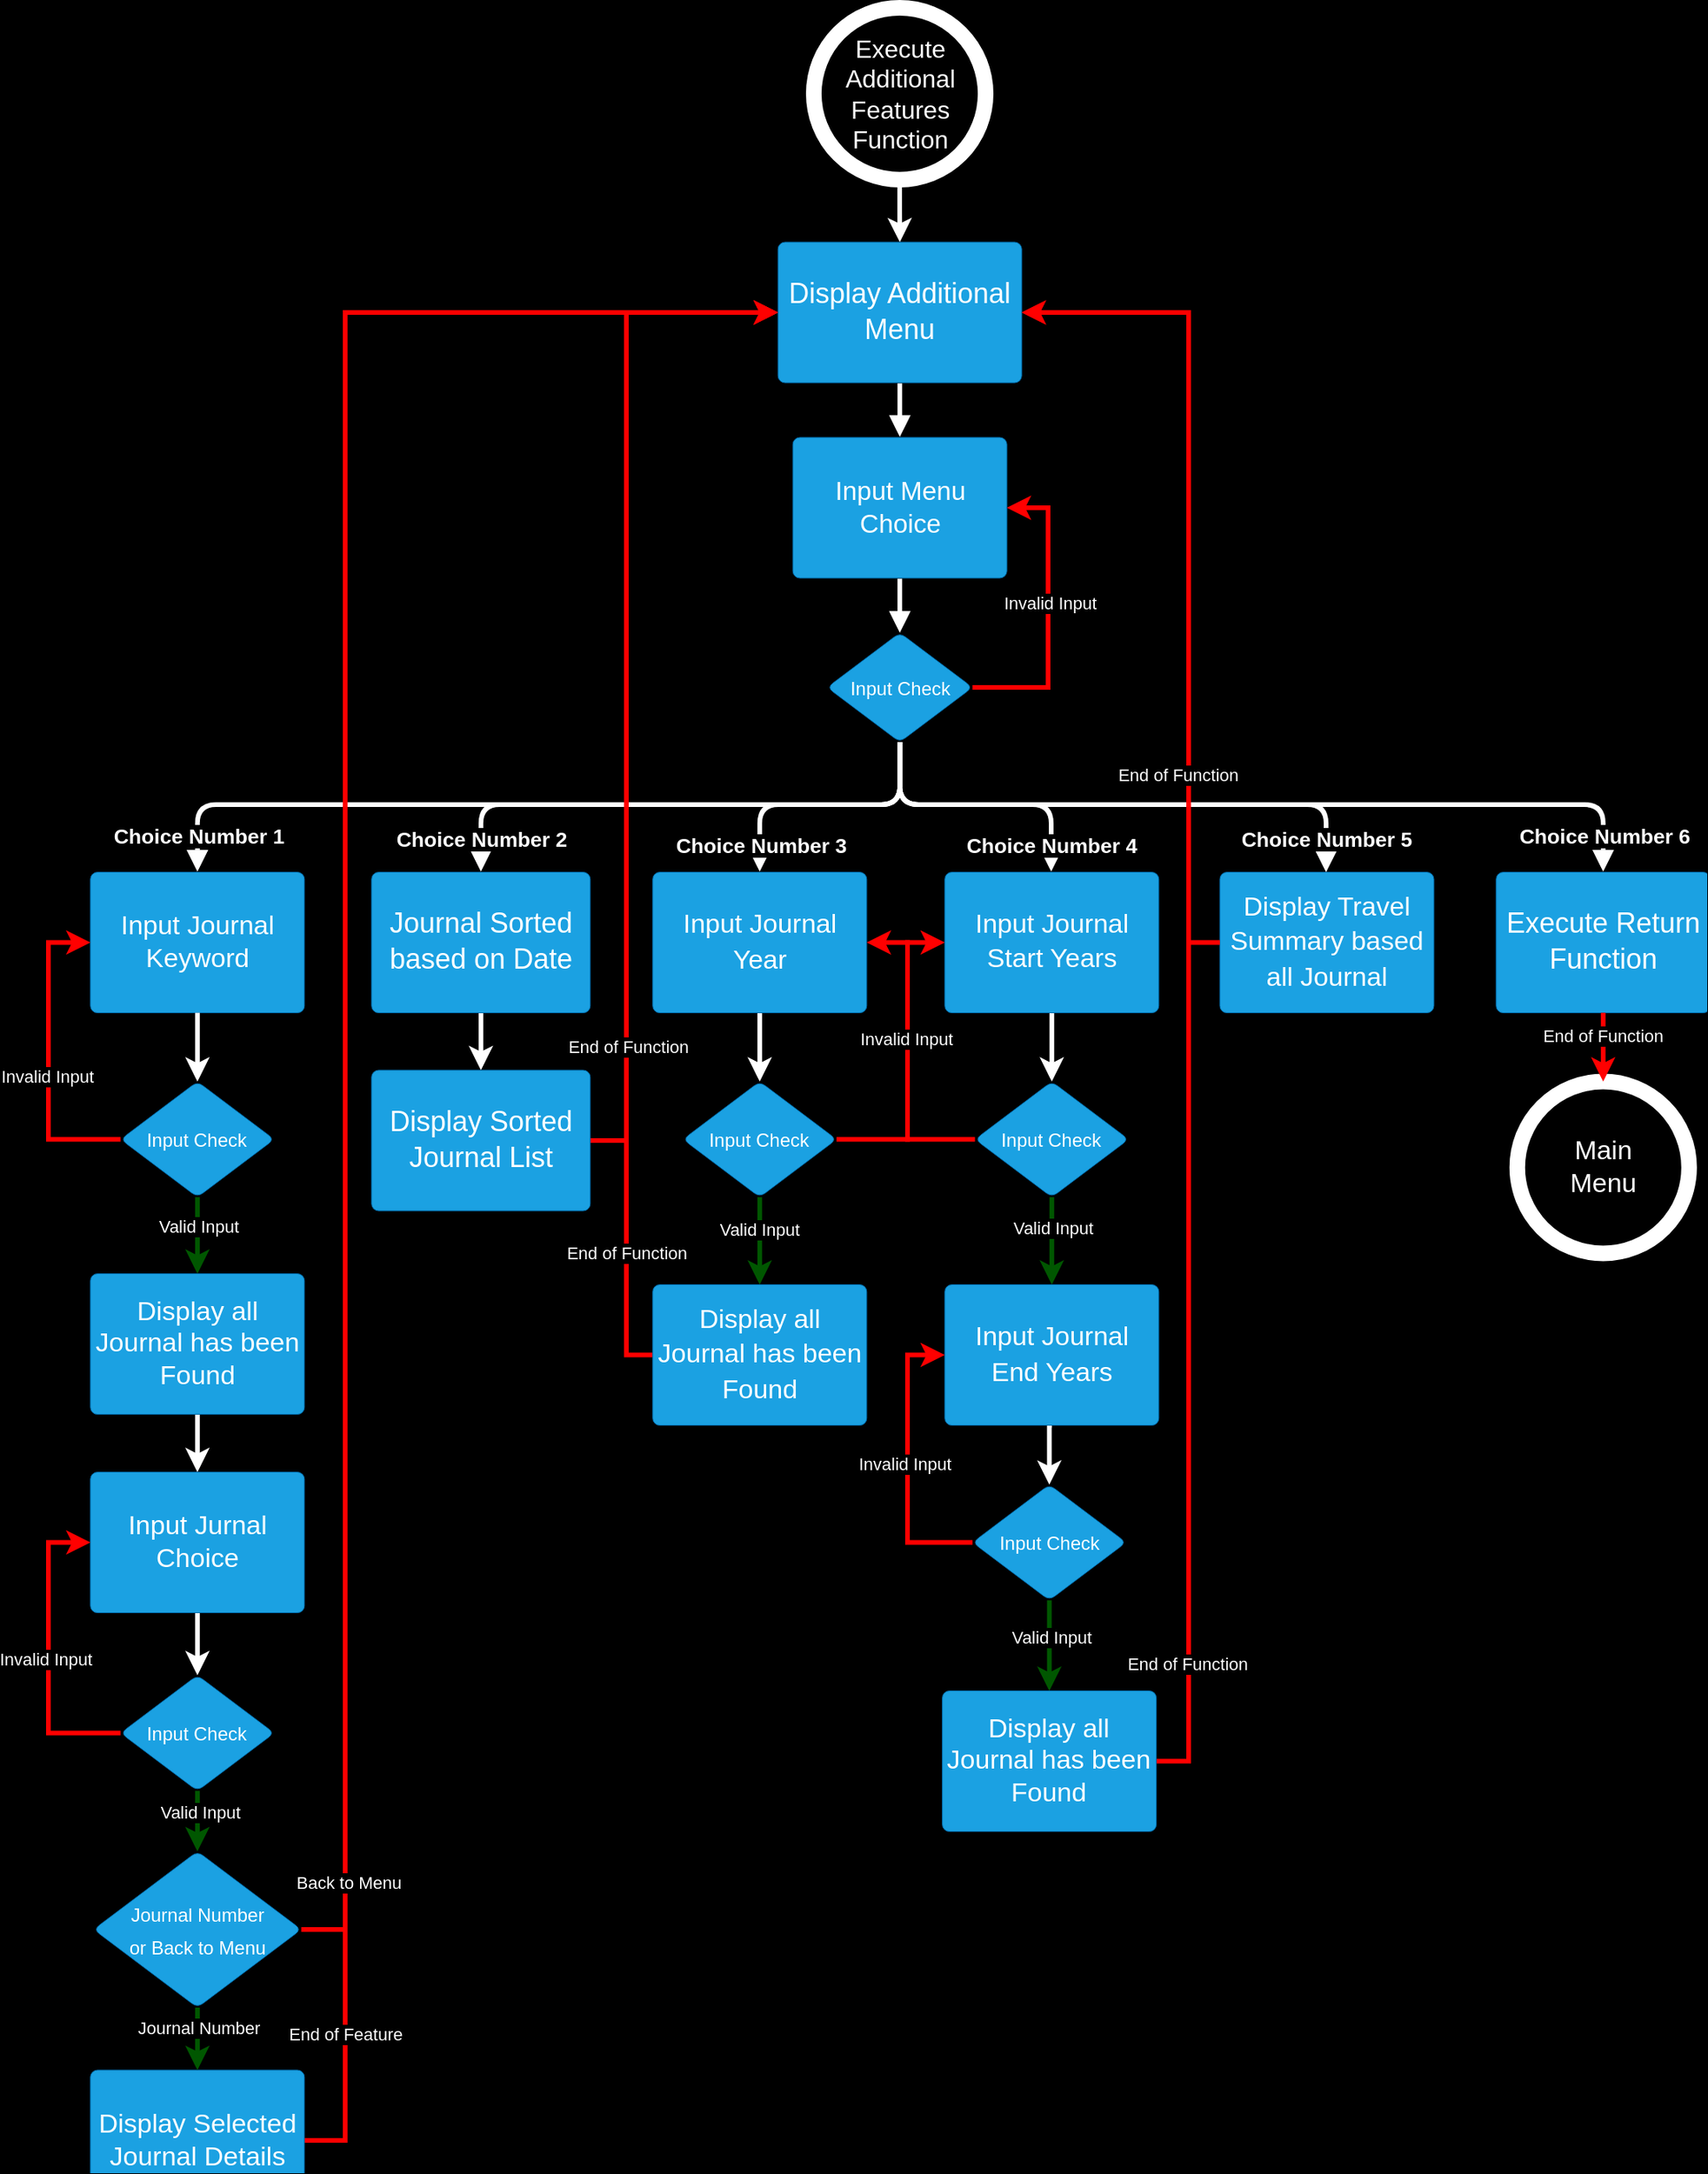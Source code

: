 <mxfile version="24.2.8" type="device">
  <diagram name="Page-1" id="HnKYiz1Jxurv2w36RStD">
    <mxGraphModel dx="1400" dy="812" grid="1" gridSize="10" guides="1" tooltips="1" connect="1" arrows="1" fold="1" page="1" pageScale="1" pageWidth="850" pageHeight="1100" background="#000000" math="0" shadow="0">
      <root>
        <mxCell id="0" />
        <mxCell id="1" parent="0" />
        <mxCell id="nSnj43Oj9yX3IjJRCKYd-23" style="edgeStyle=orthogonalEdgeStyle;rounded=0;orthogonalLoop=1;jettySize=auto;html=1;exitX=0;exitY=0.5;exitDx=0;exitDy=0;entryX=0;entryY=0.5;entryDx=0;entryDy=0;strokeColor=#FF0000;strokeWidth=3;" edge="1" parent="1" source="nSnj43Oj9yX3IjJRCKYd-17" target="H61x0Zo6AqR9K-A-DZUH-71">
          <mxGeometry relative="1" as="geometry">
            <Array as="points">
              <mxPoint x="1280" y="734" />
              <mxPoint x="1280" y="608" />
            </Array>
          </mxGeometry>
        </mxCell>
        <mxCell id="H61x0Zo6AqR9K-A-DZUH-125" style="edgeStyle=orthogonalEdgeStyle;rounded=0;orthogonalLoop=1;jettySize=auto;html=1;exitX=0;exitY=0.5;exitDx=0;exitDy=0;entryX=0;entryY=0.5;entryDx=0;entryDy=0;strokeColor=#FF0000;strokeWidth=3;" parent="1" source="H61x0Zo6AqR9K-A-DZUH-106" target="H61x0Zo6AqR9K-A-DZUH-2" edge="1">
          <mxGeometry relative="1" as="geometry">
            <Array as="points">
              <mxPoint x="1100" y="872" />
              <mxPoint x="1100" y="205" />
            </Array>
          </mxGeometry>
        </mxCell>
        <mxCell id="H61x0Zo6AqR9K-A-DZUH-126" value="&lt;span style=&quot;&quot;&gt;End of Function&lt;/span&gt;" style="edgeLabel;html=1;align=center;verticalAlign=middle;resizable=0;points=[];fontColor=#FFFFFF;labelBackgroundColor=#000000;" parent="H61x0Zo6AqR9K-A-DZUH-125" vertex="1" connectable="0">
          <mxGeometry x="-0.829" relative="1" as="geometry">
            <mxPoint y="-15" as="offset" />
          </mxGeometry>
        </mxCell>
        <mxCell id="H61x0Zo6AqR9K-A-DZUH-7" style="edgeStyle=orthogonalEdgeStyle;rounded=0;orthogonalLoop=1;jettySize=auto;html=1;exitX=0.5;exitY=1;exitDx=0;exitDy=0;exitPerimeter=0;entryX=0.5;entryY=0;entryDx=0;entryDy=0;strokeColor=#FFFFFF;strokeWidth=3;" parent="1" source="H61x0Zo6AqR9K-A-DZUH-1" target="H61x0Zo6AqR9K-A-DZUH-2" edge="1">
          <mxGeometry relative="1" as="geometry" />
        </mxCell>
        <mxCell id="H61x0Zo6AqR9K-A-DZUH-1" value="&lt;span style=&quot;color: rgb(255, 255, 255); font-size: 16px; text-wrap: wrap;&quot;&gt;Execute Additional Features Function&lt;/span&gt;" style="verticalLabelPosition=middle;verticalAlign=middle;html=1;shape=mxgraph.flowchart.on-page_reference;fillColor=#000000;strokeColor=#FFFFFF;strokeWidth=10;labelPosition=center;align=center;fontSize=16;" parent="1" vertex="1">
          <mxGeometry x="1220" y="10" width="110" height="110" as="geometry" />
        </mxCell>
        <mxCell id="H61x0Zo6AqR9K-A-DZUH-2" value="&lt;div style=&quot;display: flex; justify-content: center; text-align: center; align-items: baseline; line-height: 1.25; margin-top: -2px;&quot;&gt;&lt;font style=&quot;&quot;&gt;&lt;font style=&quot;font-size: 18px;&quot;&gt;Display Additional Menu&lt;/font&gt;&lt;/font&gt;&lt;/div&gt;" style="html=1;overflow=block;blockSpacing=1;whiteSpace=wrap;fontSize=13;spacing=3.8;strokeColor=#006EAF;rounded=1;absoluteArcSize=1;arcSize=9;fillColor=#1ba1e2;strokeWidth=NaN;lucidId=51avJGUS.d6e;fontColor=#ffffff;" parent="1" vertex="1">
          <mxGeometry x="1197.1" y="160" width="156" height="90" as="geometry" />
        </mxCell>
        <mxCell id="H61x0Zo6AqR9K-A-DZUH-3" value="" style="html=1;jettySize=18;whiteSpace=wrap;fontSize=13;strokeColor=#FFFFFF;strokeOpacity=100;strokeWidth=3;rounded=1;arcSize=24;edgeStyle=orthogonalEdgeStyle;startArrow=none;endArrow=block;endFill=1;exitX=0.5;exitY=1.004;exitPerimeter=0;entryX=0.5;entryY=-0.004;entryPerimeter=0;lucidId=M-avfqYe2V_c;fillColor=#1ba1e2;" parent="1" source="H61x0Zo6AqR9K-A-DZUH-2" target="H61x0Zo6AqR9K-A-DZUH-4" edge="1">
          <mxGeometry width="100" height="100" relative="1" as="geometry">
            <Array as="points" />
          </mxGeometry>
        </mxCell>
        <mxCell id="H61x0Zo6AqR9K-A-DZUH-4" value="Input Menu Choice" style="html=1;overflow=block;blockSpacing=1;whiteSpace=wrap;fontSize=16.7;spacing=3.8;strokeColor=#006EAF;rounded=1;absoluteArcSize=1;arcSize=9;fillColor=#1ba1e2;strokeWidth=NaN;lucidId=M-avD~cvcVE-;fontColor=#ffffff;" parent="1" vertex="1">
          <mxGeometry x="1206.6" y="285" width="137" height="90" as="geometry" />
        </mxCell>
        <mxCell id="H61x0Zo6AqR9K-A-DZUH-5" value="" style="html=1;jettySize=18;whiteSpace=wrap;fontSize=13;strokeColor=#FFFFFF;strokeOpacity=100;strokeWidth=3;rounded=1;arcSize=24;edgeStyle=orthogonalEdgeStyle;startArrow=none;endArrow=block;endFill=1;exitX=0.5;exitY=1.004;exitPerimeter=0;entryX=0.5;entryY=0;lucidId=Z_avLD7_3N8Z;fillColor=#1ba1e2;entryDx=0;entryDy=0;" parent="1" source="H61x0Zo6AqR9K-A-DZUH-4" target="H61x0Zo6AqR9K-A-DZUH-6" edge="1">
          <mxGeometry width="100" height="100" relative="1" as="geometry">
            <Array as="points" />
            <mxPoint x="1194.6" y="420.346" as="targetPoint" />
          </mxGeometry>
        </mxCell>
        <mxCell id="nSnj43Oj9yX3IjJRCKYd-26" style="edgeStyle=orthogonalEdgeStyle;rounded=0;orthogonalLoop=1;jettySize=auto;html=1;exitX=1;exitY=0.5;exitDx=0;exitDy=0;entryX=1;entryY=0.5;entryDx=0;entryDy=0;strokeColor=#FF0000;strokeWidth=3;" edge="1" parent="1" source="H61x0Zo6AqR9K-A-DZUH-6" target="H61x0Zo6AqR9K-A-DZUH-4">
          <mxGeometry relative="1" as="geometry">
            <Array as="points">
              <mxPoint x="1370" y="445" />
              <mxPoint x="1370" y="330" />
            </Array>
          </mxGeometry>
        </mxCell>
        <mxCell id="nSnj43Oj9yX3IjJRCKYd-27" value="Invalid Input" style="edgeLabel;html=1;align=center;verticalAlign=middle;resizable=0;points=[];fontColor=#FFFFFF;labelBackgroundColor=#000000;" vertex="1" connectable="0" parent="nSnj43Oj9yX3IjJRCKYd-26">
          <mxGeometry x="0.083" y="-1" relative="1" as="geometry">
            <mxPoint as="offset" />
          </mxGeometry>
        </mxCell>
        <mxCell id="H61x0Zo6AqR9K-A-DZUH-6" value="&lt;div&gt;&lt;font style=&quot;font-size: 12px;&quot;&gt;Input Check&lt;/font&gt;&lt;/div&gt;" style="html=1;overflow=block;blockSpacing=1;whiteSpace=wrap;rhombus;fontSize=16.7;fontColor=#ffffff;spacing=3.8;strokeColor=#006EAF;rounded=1;absoluteArcSize=1;arcSize=9;fillColor=#1ba1e2;strokeWidth=NaN;lucidId=x_avSaIK2IV_;" parent="1" vertex="1">
          <mxGeometry x="1228.56" y="410" width="93.07" height="70" as="geometry" />
        </mxCell>
        <mxCell id="H61x0Zo6AqR9K-A-DZUH-64" style="edgeStyle=orthogonalEdgeStyle;rounded=0;orthogonalLoop=1;jettySize=auto;html=1;exitX=0.5;exitY=1;exitDx=0;exitDy=0;entryX=0.5;entryY=0;entryDx=0;entryDy=0;strokeColor=#005700;strokeWidth=3;fillColor=#008a00;" parent="1" source="nSnj43Oj9yX3IjJRCKYd-3" target="H61x0Zo6AqR9K-A-DZUH-88" edge="1">
          <mxGeometry relative="1" as="geometry" />
        </mxCell>
        <mxCell id="nSnj43Oj9yX3IjJRCKYd-5" value="Valid Input" style="edgeLabel;html=1;align=center;verticalAlign=middle;resizable=0;points=[];fontColor=#FFFFFF;labelBackgroundColor=#000000;" vertex="1" connectable="0" parent="H61x0Zo6AqR9K-A-DZUH-64">
          <mxGeometry x="-0.411" y="-2" relative="1" as="geometry">
            <mxPoint x="2" y="4" as="offset" />
          </mxGeometry>
        </mxCell>
        <mxCell id="H61x0Zo6AqR9K-A-DZUH-65" value="Input Journal Keyword" style="html=1;overflow=block;blockSpacing=1;whiteSpace=wrap;fontSize=17;spacing=3.8;strokeColor=#006EAF;rounded=1;absoluteArcSize=1;arcSize=9;fillColor=#1ba1e2;strokeWidth=NaN;lucidId=h.avaaxgTNCP;fontColor=#ffffff;" parent="1" vertex="1">
          <mxGeometry x="756.9" y="563.27" width="137" height="90" as="geometry" />
        </mxCell>
        <mxCell id="H61x0Zo6AqR9K-A-DZUH-66" style="edgeStyle=orthogonalEdgeStyle;rounded=0;orthogonalLoop=1;jettySize=auto;html=1;exitX=0.5;exitY=1;exitDx=0;exitDy=0;entryX=0.5;entryY=0;entryDx=0;entryDy=0;strokeColor=#FFFFFF;strokeWidth=3;" parent="1" source="H61x0Zo6AqR9K-A-DZUH-67" target="H61x0Zo6AqR9K-A-DZUH-102" edge="1">
          <mxGeometry relative="1" as="geometry">
            <mxPoint x="1006.9" y="697.27" as="targetPoint" />
          </mxGeometry>
        </mxCell>
        <mxCell id="H61x0Zo6AqR9K-A-DZUH-67" value="&lt;div style=&quot;display: flex; justify-content: center; text-align: center; align-items: baseline; line-height: 1.25; margin-top: -2px;&quot;&gt;&lt;font style=&quot;&quot;&gt;&lt;span style=&quot;font-size: 18px;&quot;&gt;Journal Sorted based on Date&lt;/span&gt;&lt;br&gt;&lt;/font&gt;&lt;/div&gt;" style="html=1;overflow=block;blockSpacing=1;whiteSpace=wrap;fontSize=13;spacing=3.8;strokeColor=#006EAF;rounded=1;absoluteArcSize=1;arcSize=9;fillColor=#1ba1e2;strokeWidth=NaN;lucidId=h.avo_qA4~c-;fontColor=#ffffff;" parent="1" vertex="1">
          <mxGeometry x="936.9" y="563.27" width="140" height="90" as="geometry" />
        </mxCell>
        <mxCell id="H61x0Zo6AqR9K-A-DZUH-68" style="edgeStyle=orthogonalEdgeStyle;rounded=0;orthogonalLoop=1;jettySize=auto;html=1;exitX=0.5;exitY=1;exitDx=0;exitDy=0;entryX=0.5;entryY=0;entryDx=0;entryDy=0;strokeColor=#FFFFFF;strokeWidth=3;" parent="1" source="H61x0Zo6AqR9K-A-DZUH-69" target="nSnj43Oj9yX3IjJRCKYd-13" edge="1">
          <mxGeometry relative="1" as="geometry">
            <mxPoint x="1185.4" y="697.27" as="targetPoint" />
          </mxGeometry>
        </mxCell>
        <mxCell id="H61x0Zo6AqR9K-A-DZUH-69" value="&lt;div style=&quot;display: flex; justify-content: center; text-align: center; align-items: baseline; line-height: 1.25; margin-top: -2px;&quot;&gt;&lt;font style=&quot;font-size: 18px;&quot;&gt;&lt;span style=&quot;font-size: 17px;&quot;&gt;Input Journal Year&lt;/span&gt;&lt;br&gt;&lt;/font&gt;&lt;/div&gt;" style="html=1;overflow=block;blockSpacing=1;whiteSpace=wrap;fontSize=13;spacing=3.8;strokeColor=#006EAF;rounded=1;absoluteArcSize=1;arcSize=9;fillColor=#1ba1e2;strokeWidth=NaN;lucidId=h.avfyT31Oo9;fontColor=#ffffff;" parent="1" vertex="1">
          <mxGeometry x="1116.9" y="563.27" width="137" height="90" as="geometry" />
        </mxCell>
        <mxCell id="H61x0Zo6AqR9K-A-DZUH-70" style="edgeStyle=orthogonalEdgeStyle;rounded=0;orthogonalLoop=1;jettySize=auto;html=1;exitX=0.5;exitY=1;exitDx=0;exitDy=0;entryX=0.5;entryY=0;entryDx=0;entryDy=0;strokeColor=#FFFFFF;strokeWidth=3;" parent="1" source="H61x0Zo6AqR9K-A-DZUH-71" target="nSnj43Oj9yX3IjJRCKYd-17" edge="1">
          <mxGeometry relative="1" as="geometry">
            <mxPoint x="1365.4" y="697.27" as="targetPoint" />
          </mxGeometry>
        </mxCell>
        <mxCell id="H61x0Zo6AqR9K-A-DZUH-71" value="&lt;div style=&quot;display: flex; justify-content: center; text-align: center; align-items: baseline; font-size: 0; line-height: 1.25;margin-top: -2px;&quot;&gt;&lt;span&gt;&lt;span style=&quot;font-size: 17px;&quot;&gt;Input Journal Start Years&lt;/span&gt;&lt;br&gt;&lt;/span&gt;&lt;/div&gt;" style="html=1;overflow=block;blockSpacing=1;whiteSpace=wrap;fontSize=13;spacing=3.8;strokeColor=#006EAF;rounded=1;absoluteArcSize=1;arcSize=9;fillColor=#1ba1e2;strokeWidth=NaN;lucidId=h.avTpXANDxv;fontColor=#ffffff;" parent="1" vertex="1">
          <mxGeometry x="1303.9" y="563.27" width="137" height="90" as="geometry" />
        </mxCell>
        <mxCell id="H61x0Zo6AqR9K-A-DZUH-73" value="&lt;div style=&quot;display: flex; justify-content: center; text-align: center; align-items: baseline; line-height: 1.25; margin-top: -2px;&quot;&gt;&lt;font style=&quot;font-size: 18px;&quot;&gt;&lt;span style=&quot;font-size: 17px;&quot;&gt;Display Travel Summary based all Journal&lt;/span&gt;&lt;br&gt;&lt;/font&gt;&lt;/div&gt;" style="html=1;overflow=block;blockSpacing=1;whiteSpace=wrap;fontSize=13;spacing=3.8;strokeColor=#006EAF;rounded=1;absoluteArcSize=1;arcSize=9;fillColor=#1ba1e2;strokeWidth=NaN;lucidId=h.avwNckP6yK;fontColor=#ffffff;" parent="1" vertex="1">
          <mxGeometry x="1480.0" y="563.27" width="137" height="90" as="geometry" />
        </mxCell>
        <mxCell id="H61x0Zo6AqR9K-A-DZUH-74" value="" style="html=1;jettySize=18;whiteSpace=wrap;fontSize=13.3;fontColor=#333333;fontStyle=1;align=center;strokeColor=#FFFFFF;strokeOpacity=100;strokeWidth=3;rounded=1;arcSize=24;edgeStyle=orthogonalEdgeStyle;startArrow=none;endArrow=block;endFill=1;exitX=0.5;exitY=1;entryX=0.5;entryY=-0.004;entryPerimeter=0;lucidId=p.avOH.mr3om;fillColor=#1ba1e2;exitDx=0;exitDy=0;" parent="1" source="H61x0Zo6AqR9K-A-DZUH-6" target="H61x0Zo6AqR9K-A-DZUH-65" edge="1">
          <mxGeometry width="100" height="100" relative="1" as="geometry">
            <Array as="points">
              <mxPoint x="1275" y="520" />
              <mxPoint x="825" y="520" />
            </Array>
            <mxPoint x="1275.9" y="390" as="sourcePoint" />
          </mxGeometry>
        </mxCell>
        <mxCell id="H61x0Zo6AqR9K-A-DZUH-75" value="Choice Number 1" style="text;html=1;resizable=0;labelBackgroundColor=#000000;align=center;verticalAlign=middle;fontStyle=1;fontColor=#FFFFFF;fontSize=13.3;" parent="H61x0Zo6AqR9K-A-DZUH-74" vertex="1">
          <mxGeometry x="0.929" relative="1" as="geometry">
            <mxPoint y="-4" as="offset" />
          </mxGeometry>
        </mxCell>
        <mxCell id="H61x0Zo6AqR9K-A-DZUH-76" value="" style="html=1;jettySize=18;whiteSpace=wrap;fontSize=13.3;fontColor=#333333;fontStyle=1;align=center;strokeColor=#FFFFFF;strokeOpacity=100;strokeWidth=3;rounded=1;arcSize=24;edgeStyle=orthogonalEdgeStyle;startArrow=none;endArrow=block;endFill=1;exitX=0.5;exitY=1;entryX=0.5;entryY=-0.004;entryPerimeter=0;lucidId=t.av9rZI38El;fillColor=#1ba1e2;exitDx=0;exitDy=0;" parent="1" source="H61x0Zo6AqR9K-A-DZUH-6" target="H61x0Zo6AqR9K-A-DZUH-67" edge="1">
          <mxGeometry width="100" height="100" relative="1" as="geometry">
            <Array as="points">
              <mxPoint x="1275" y="520" />
              <mxPoint x="1007" y="520" />
            </Array>
            <mxPoint x="1275.9" y="390" as="sourcePoint" />
          </mxGeometry>
        </mxCell>
        <mxCell id="H61x0Zo6AqR9K-A-DZUH-77" value="Choice Number 2" style="text;html=1;resizable=0;labelBackgroundColor=#000000;align=center;verticalAlign=middle;fontStyle=1;fontColor=#FFFFFF;fontSize=13.3;" parent="H61x0Zo6AqR9K-A-DZUH-76" vertex="1">
          <mxGeometry x="0.895" relative="1" as="geometry">
            <mxPoint y="-3" as="offset" />
          </mxGeometry>
        </mxCell>
        <mxCell id="H61x0Zo6AqR9K-A-DZUH-78" value="" style="html=1;jettySize=18;whiteSpace=wrap;fontSize=13.3;fontColor=#333333;fontStyle=1;align=center;strokeColor=#FFFFFF;strokeOpacity=100;strokeWidth=3;rounded=1;arcSize=24;edgeStyle=orthogonalEdgeStyle;startArrow=none;endArrow=block;endFill=1;exitX=0.5;exitY=1;entryX=0.5;entryY=-0.004;entryPerimeter=0;lucidId=w.avEhGNFrqr;fillColor=#1ba1e2;exitDx=0;exitDy=0;" parent="1" source="H61x0Zo6AqR9K-A-DZUH-6" target="H61x0Zo6AqR9K-A-DZUH-69" edge="1">
          <mxGeometry width="100" height="100" relative="1" as="geometry">
            <Array as="points">
              <mxPoint x="1275" y="520" />
              <mxPoint x="1185" y="520" />
            </Array>
            <mxPoint x="1275.9" y="390" as="sourcePoint" />
          </mxGeometry>
        </mxCell>
        <mxCell id="H61x0Zo6AqR9K-A-DZUH-79" value="Choice Number 3" style="text;html=1;resizable=0;labelBackgroundColor=#000000;align=center;verticalAlign=middle;fontStyle=1;fontColor=#FFFFFF;fontSize=13.3;" parent="H61x0Zo6AqR9K-A-DZUH-78" vertex="1">
          <mxGeometry x="0.801" relative="1" as="geometry">
            <mxPoint as="offset" />
          </mxGeometry>
        </mxCell>
        <mxCell id="H61x0Zo6AqR9K-A-DZUH-80" value="" style="html=1;jettySize=18;whiteSpace=wrap;fontSize=13.3;fontColor=#333333;fontStyle=1;align=center;strokeColor=#FFFFFF;strokeOpacity=100;strokeWidth=3;rounded=1;arcSize=24;edgeStyle=orthogonalEdgeStyle;startArrow=none;endArrow=block;endFill=1;entryX=0.5;entryY=-0.004;entryPerimeter=0;lucidId=A.avHlsL_KSj;fillColor=#1ba1e2;exitX=0.5;exitY=1;exitDx=0;exitDy=0;" parent="1" source="H61x0Zo6AqR9K-A-DZUH-6" target="H61x0Zo6AqR9K-A-DZUH-71" edge="1">
          <mxGeometry width="100" height="100" relative="1" as="geometry">
            <Array as="points">
              <mxPoint x="1275" y="520" />
              <mxPoint x="1372" y="520" />
              <mxPoint x="1372" y="563" />
            </Array>
            <mxPoint x="1410" y="560" as="sourcePoint" />
          </mxGeometry>
        </mxCell>
        <mxCell id="H61x0Zo6AqR9K-A-DZUH-81" value="Choice Number 4" style="text;html=1;resizable=0;labelBackgroundColor=#000000;align=center;verticalAlign=middle;fontStyle=1;fontColor=#FFFFFF;fontSize=13.3;" parent="H61x0Zo6AqR9K-A-DZUH-80" vertex="1">
          <mxGeometry x="0.801" relative="1" as="geometry">
            <mxPoint as="offset" />
          </mxGeometry>
        </mxCell>
        <mxCell id="H61x0Zo6AqR9K-A-DZUH-82" value="" style="html=1;jettySize=18;whiteSpace=wrap;fontSize=13.3;fontColor=#333333;fontStyle=1;align=center;strokeColor=#FFFFFF;strokeOpacity=100;strokeWidth=3;rounded=1;arcSize=24;edgeStyle=orthogonalEdgeStyle;startArrow=none;endArrow=block;endFill=1;lucidId=D.avOJ-rT-f-;fillColor=#1ba1e2;exitX=0.5;exitY=1;exitDx=0;exitDy=0;entryX=0.5;entryY=0;entryDx=0;entryDy=0;" parent="1" source="H61x0Zo6AqR9K-A-DZUH-6" target="H61x0Zo6AqR9K-A-DZUH-73" edge="1">
          <mxGeometry width="100" height="100" relative="1" as="geometry">
            <Array as="points">
              <mxPoint x="1275" y="520" />
              <mxPoint x="1548" y="520" />
              <mxPoint x="1548" y="563" />
            </Array>
            <mxPoint x="1400" y="560" as="sourcePoint" />
            <mxPoint x="1560" y="510" as="targetPoint" />
          </mxGeometry>
        </mxCell>
        <mxCell id="H61x0Zo6AqR9K-A-DZUH-83" value="Choice Number 5" style="text;html=1;resizable=0;labelBackgroundColor=#000000;align=center;verticalAlign=middle;fontStyle=1;fontColor=#FFFFFF;fontSize=13.3;" parent="H61x0Zo6AqR9K-A-DZUH-82" vertex="1">
          <mxGeometry x="0.895" relative="1" as="geometry">
            <mxPoint y="-3" as="offset" />
          </mxGeometry>
        </mxCell>
        <mxCell id="H61x0Zo6AqR9K-A-DZUH-84" value="&lt;div style=&quot;display: flex; justify-content: center; text-align: center; align-items: baseline; line-height: 1.25; margin-top: -2px;&quot;&gt;&lt;font style=&quot;font-size: 18px;&quot;&gt;Execute Return Function&lt;/font&gt;&lt;/div&gt;" style="html=1;overflow=block;blockSpacing=1;whiteSpace=wrap;fontSize=13;spacing=3.8;strokeColor=#006EAF;rounded=1;absoluteArcSize=1;arcSize=9;fillColor=#1ba1e2;strokeWidth=NaN;lucidId=gbbvlOsscx92;fontColor=#ffffff;" parent="1" vertex="1">
          <mxGeometry x="1656.9" y="563.27" width="137" height="90" as="geometry" />
        </mxCell>
        <mxCell id="H61x0Zo6AqR9K-A-DZUH-85" value="" style="html=1;jettySize=18;whiteSpace=wrap;fontSize=13.3;fontColor=#333333;fontStyle=1;align=center;strokeColor=#FFFFFF;strokeOpacity=100;strokeWidth=3;rounded=1;arcSize=24;edgeStyle=orthogonalEdgeStyle;startArrow=none;endArrow=block;endFill=1;entryX=0.5;entryY=-0.004;entryPerimeter=0;lucidId=rbbvAix_iRR3;fillColor=#1ba1e2;exitX=0.5;exitY=1;exitDx=0;exitDy=0;" parent="1" source="H61x0Zo6AqR9K-A-DZUH-6" target="H61x0Zo6AqR9K-A-DZUH-84" edge="1">
          <mxGeometry width="100" height="100" relative="1" as="geometry">
            <Array as="points">
              <mxPoint x="1275" y="520" />
              <mxPoint x="1725" y="520" />
            </Array>
            <mxPoint x="1380" y="560" as="sourcePoint" />
          </mxGeometry>
        </mxCell>
        <mxCell id="H61x0Zo6AqR9K-A-DZUH-86" value="Choice Number 6" style="text;html=1;resizable=0;labelBackgroundColor=#000000;align=center;verticalAlign=middle;fontStyle=1;fontColor=#FFFFFF;fontSize=13.3;" parent="H61x0Zo6AqR9K-A-DZUH-85" vertex="1">
          <mxGeometry x="0.929" relative="1" as="geometry">
            <mxPoint y="-4" as="offset" />
          </mxGeometry>
        </mxCell>
        <mxCell id="H61x0Zo6AqR9K-A-DZUH-87" style="edgeStyle=orthogonalEdgeStyle;rounded=0;orthogonalLoop=1;jettySize=auto;html=1;exitX=0.5;exitY=1;exitDx=0;exitDy=0;entryX=0.5;entryY=0;entryDx=0;entryDy=0;strokeColor=#FFFFFF;strokeWidth=3;" parent="1" source="H61x0Zo6AqR9K-A-DZUH-88" target="H61x0Zo6AqR9K-A-DZUH-90" edge="1">
          <mxGeometry relative="1" as="geometry" />
        </mxCell>
        <mxCell id="H61x0Zo6AqR9K-A-DZUH-88" value="Display all Journal has been Found" style="html=1;overflow=block;blockSpacing=1;whiteSpace=wrap;fontSize=17;spacing=3.8;strokeColor=#006EAF;rounded=1;absoluteArcSize=1;arcSize=9;fillColor=#1ba1e2;strokeWidth=NaN;lucidId=h.avaaxgTNCP;fontColor=#ffffff;" parent="1" vertex="1">
          <mxGeometry x="756.9" y="820.27" width="137" height="90" as="geometry" />
        </mxCell>
        <mxCell id="H61x0Zo6AqR9K-A-DZUH-89" style="edgeStyle=orthogonalEdgeStyle;rounded=0;orthogonalLoop=1;jettySize=auto;html=1;exitX=0.5;exitY=1;exitDx=0;exitDy=0;entryX=0.5;entryY=0;entryDx=0;entryDy=0;strokeColor=#FFFFFF;strokeWidth=3;" parent="1" source="H61x0Zo6AqR9K-A-DZUH-90" target="nSnj43Oj9yX3IjJRCKYd-1" edge="1">
          <mxGeometry relative="1" as="geometry">
            <mxPoint x="825.4" y="1097.27" as="targetPoint" />
          </mxGeometry>
        </mxCell>
        <mxCell id="H61x0Zo6AqR9K-A-DZUH-90" value="Input Jurnal Choice" style="html=1;overflow=block;blockSpacing=1;whiteSpace=wrap;fontSize=17;spacing=3.8;strokeColor=#006EAF;rounded=1;absoluteArcSize=1;arcSize=9;fillColor=#1ba1e2;strokeWidth=NaN;lucidId=h.avaaxgTNCP;fontColor=#ffffff;" parent="1" vertex="1">
          <mxGeometry x="756.9" y="947.27" width="137" height="90" as="geometry" />
        </mxCell>
        <mxCell id="H61x0Zo6AqR9K-A-DZUH-91" style="edgeStyle=orthogonalEdgeStyle;rounded=0;orthogonalLoop=1;jettySize=auto;html=1;exitX=0.5;exitY=1;exitDx=0;exitDy=0;entryX=0.5;entryY=0;entryDx=0;entryDy=0;strokeColor=#005700;strokeWidth=3;fillColor=#008a00;" parent="1" source="nSnj43Oj9yX3IjJRCKYd-1" target="nSnj43Oj9yX3IjJRCKYd-10" edge="1">
          <mxGeometry relative="1" as="geometry">
            <mxPoint x="825.4" y="1187.27" as="sourcePoint" />
            <mxPoint x="825.4" y="1247.27" as="targetPoint" />
          </mxGeometry>
        </mxCell>
        <mxCell id="nSnj43Oj9yX3IjJRCKYd-2" value="Valid Input" style="edgeLabel;html=1;align=center;verticalAlign=middle;resizable=0;points=[];fontColor=#FFFFFF;labelBackgroundColor=#000000;" vertex="1" connectable="0" parent="H61x0Zo6AqR9K-A-DZUH-91">
          <mxGeometry x="-0.292" y="1" relative="1" as="geometry">
            <mxPoint as="offset" />
          </mxGeometry>
        </mxCell>
        <mxCell id="H61x0Zo6AqR9K-A-DZUH-121" style="edgeStyle=orthogonalEdgeStyle;rounded=0;orthogonalLoop=1;jettySize=auto;html=1;exitX=1;exitY=0.5;exitDx=0;exitDy=0;entryX=0;entryY=0.5;entryDx=0;entryDy=0;strokeColor=#FF0000;strokeWidth=3;" parent="1" source="H61x0Zo6AqR9K-A-DZUH-94" target="H61x0Zo6AqR9K-A-DZUH-2" edge="1">
          <mxGeometry relative="1" as="geometry">
            <Array as="points">
              <mxPoint x="920" y="1375" />
              <mxPoint x="920" y="205" />
            </Array>
          </mxGeometry>
        </mxCell>
        <mxCell id="H61x0Zo6AqR9K-A-DZUH-122" value="&lt;div style=&quot;color: rgb(255, 255, 255);&quot;&gt;End of Feature&lt;/div&gt;" style="edgeLabel;html=1;align=center;verticalAlign=middle;resizable=0;points=[];labelBackgroundColor=#000000;" parent="H61x0Zo6AqR9K-A-DZUH-121" vertex="1" connectable="0">
          <mxGeometry x="-0.928" y="-1" relative="1" as="geometry">
            <mxPoint x="-1" y="-41" as="offset" />
          </mxGeometry>
        </mxCell>
        <mxCell id="H61x0Zo6AqR9K-A-DZUH-94" value="Display Selected Journal Details" style="html=1;overflow=block;blockSpacing=1;whiteSpace=wrap;fontSize=17;spacing=3.8;strokeColor=#006EAF;rounded=1;absoluteArcSize=1;arcSize=9;fillColor=#1ba1e2;strokeWidth=NaN;lucidId=h.avaaxgTNCP;fontColor=#ffffff;" parent="1" vertex="1">
          <mxGeometry x="756.9" y="1330" width="137" height="90" as="geometry" />
        </mxCell>
        <mxCell id="H61x0Zo6AqR9K-A-DZUH-95" style="edgeStyle=orthogonalEdgeStyle;rounded=0;orthogonalLoop=1;jettySize=auto;html=1;exitX=0.5;exitY=1;exitDx=0;exitDy=0;entryX=0.5;entryY=0;entryDx=0;entryDy=0;fillColor=#008a00;strokeColor=#005700;strokeWidth=3;" parent="1" source="nSnj43Oj9yX3IjJRCKYd-10" target="H61x0Zo6AqR9K-A-DZUH-94" edge="1">
          <mxGeometry relative="1" as="geometry">
            <mxPoint x="825.4" y="1369.27" as="sourcePoint" />
          </mxGeometry>
        </mxCell>
        <mxCell id="H61x0Zo6AqR9K-A-DZUH-96" value="&lt;font style=&quot;&quot;&gt;Journal Number&lt;/font&gt;" style="edgeLabel;html=1;align=center;verticalAlign=middle;resizable=0;points=[];fontColor=#FFFFFF;labelBackgroundColor=#000000;" parent="H61x0Zo6AqR9K-A-DZUH-95" vertex="1" connectable="0">
          <mxGeometry x="-0.172" y="-3" relative="1" as="geometry">
            <mxPoint x="3" y="-4" as="offset" />
          </mxGeometry>
        </mxCell>
        <mxCell id="H61x0Zo6AqR9K-A-DZUH-123" style="edgeStyle=orthogonalEdgeStyle;rounded=0;orthogonalLoop=1;jettySize=auto;html=1;exitX=1;exitY=0.5;exitDx=0;exitDy=0;entryX=0;entryY=0.5;entryDx=0;entryDy=0;strokeColor=#FF0000;strokeWidth=3;" parent="1" source="H61x0Zo6AqR9K-A-DZUH-102" target="H61x0Zo6AqR9K-A-DZUH-2" edge="1">
          <mxGeometry relative="1" as="geometry">
            <Array as="points">
              <mxPoint x="1100" y="735" />
              <mxPoint x="1100" y="205" />
            </Array>
          </mxGeometry>
        </mxCell>
        <mxCell id="H61x0Zo6AqR9K-A-DZUH-124" value="&lt;span style=&quot;&quot;&gt;End of Function&lt;/span&gt;" style="edgeLabel;html=1;align=center;verticalAlign=middle;resizable=0;points=[];fontColor=#FFFFFF;labelBackgroundColor=#000000;" parent="H61x0Zo6AqR9K-A-DZUH-123" vertex="1" connectable="0">
          <mxGeometry x="-0.814" y="-1" relative="1" as="geometry">
            <mxPoint y="-23" as="offset" />
          </mxGeometry>
        </mxCell>
        <mxCell id="H61x0Zo6AqR9K-A-DZUH-102" value="&lt;div style=&quot;display: flex; justify-content: center; text-align: center; align-items: baseline; line-height: 1.25; margin-top: -2px;&quot;&gt;&lt;font style=&quot;&quot;&gt;&lt;font style=&quot;font-size: 18px;&quot;&gt;Display Sorted Journal List&lt;/font&gt;&lt;/font&gt;&lt;/div&gt;" style="html=1;overflow=block;blockSpacing=1;whiteSpace=wrap;fontSize=13;spacing=3.8;strokeColor=#006EAF;rounded=1;absoluteArcSize=1;arcSize=9;fillColor=#1ba1e2;strokeWidth=NaN;lucidId=h.avo_qA4~c-;fontColor=#ffffff;" parent="1" vertex="1">
          <mxGeometry x="936.9" y="690" width="140" height="90" as="geometry" />
        </mxCell>
        <mxCell id="H61x0Zo6AqR9K-A-DZUH-103" style="edgeStyle=orthogonalEdgeStyle;rounded=0;orthogonalLoop=1;jettySize=auto;html=1;exitX=0.5;exitY=1;exitDx=0;exitDy=0;entryX=0.5;entryY=0;entryDx=0;entryDy=0;strokeColor=#005700;strokeWidth=3;fillColor=#008a00;" parent="1" source="nSnj43Oj9yX3IjJRCKYd-13" target="H61x0Zo6AqR9K-A-DZUH-106" edge="1">
          <mxGeometry relative="1" as="geometry">
            <mxPoint x="1185.4" y="787.27" as="sourcePoint" />
          </mxGeometry>
        </mxCell>
        <mxCell id="nSnj43Oj9yX3IjJRCKYd-14" value="Valid Input" style="edgeLabel;html=1;align=center;verticalAlign=middle;resizable=0;points=[];fontColor=#FFFFFF;labelBackgroundColor=#000000;" vertex="1" connectable="0" parent="H61x0Zo6AqR9K-A-DZUH-103">
          <mxGeometry x="-0.285" y="-1" relative="1" as="geometry">
            <mxPoint as="offset" />
          </mxGeometry>
        </mxCell>
        <mxCell id="H61x0Zo6AqR9K-A-DZUH-106" value="&lt;div style=&quot;display: flex; justify-content: center; text-align: center; align-items: baseline; line-height: 1.25; margin-top: -2px;&quot;&gt;&lt;font style=&quot;font-size: 18px;&quot;&gt;&lt;span style=&quot;font-size: 17px;&quot;&gt;Display all Journal has been Found&lt;/span&gt;&lt;br&gt;&lt;/font&gt;&lt;/div&gt;" style="html=1;overflow=block;blockSpacing=1;whiteSpace=wrap;fontSize=13;spacing=3.8;strokeColor=#006EAF;rounded=1;absoluteArcSize=1;arcSize=9;fillColor=#1ba1e2;strokeWidth=NaN;lucidId=h.avfyT31Oo9;fontColor=#ffffff;" parent="1" vertex="1">
          <mxGeometry x="1116.9" y="827.27" width="137" height="90" as="geometry" />
        </mxCell>
        <mxCell id="H61x0Zo6AqR9K-A-DZUH-109" style="edgeStyle=orthogonalEdgeStyle;rounded=0;orthogonalLoop=1;jettySize=auto;html=1;exitX=0.5;exitY=1;exitDx=0;exitDy=0;entryX=0.5;entryY=0;entryDx=0;entryDy=0;strokeColor=#005700;strokeWidth=3;fillColor=#008a00;" parent="1" source="nSnj43Oj9yX3IjJRCKYd-17" target="H61x0Zo6AqR9K-A-DZUH-112" edge="1">
          <mxGeometry relative="1" as="geometry">
            <mxPoint x="1365.4" y="787.27" as="sourcePoint" />
          </mxGeometry>
        </mxCell>
        <mxCell id="nSnj43Oj9yX3IjJRCKYd-20" value="&lt;span style=&quot;color: rgba(0, 0, 0, 0); font-family: monospace; font-size: 0px; text-align: start; background-color: rgb(251, 251, 251);&quot;&gt;%3CmxGraphModel%3E%3Croot%3E%3CmxCell%20id%3D%220%22%2F%3E%3CmxCell%20id%3D%221%22%20parent%3D%220%22%2F%3E%3CmxCell%20id%3D%222%22%20value%3D%22Valid%20Input%22%20style%3D%22edgeLabel%3Bhtml%3D1%3Balign%3Dcenter%3BverticalAlign%3Dmiddle%3Bresizable%3D0%3Bpoints%3D%5B%5D%3BfontColor%3D%23FFFFFF%3BlabelBackgroundColor%3D%23000000%3B%22%20vertex%3D%221%22%20connectable%3D%220%22%20parent%3D%221%22%3E%3CmxGeometry%20x%3D%221184.4%22%20y%3D%22791.27%22%20as%3D%22geometry%22%2F%3E%3C%2FmxCell%3E%3C%2Froot%3E%3C%2FmxGraphModel%3E&lt;/span&gt;" style="edgeLabel;html=1;align=center;verticalAlign=middle;resizable=0;points=[];" vertex="1" connectable="0" parent="H61x0Zo6AqR9K-A-DZUH-109">
          <mxGeometry x="-0.344" y="1" relative="1" as="geometry">
            <mxPoint as="offset" />
          </mxGeometry>
        </mxCell>
        <mxCell id="nSnj43Oj9yX3IjJRCKYd-21" value="Valid Input" style="edgeLabel;html=1;align=center;verticalAlign=middle;resizable=0;points=[];fontColor=#FFFFFF;labelBackgroundColor=#000000;" vertex="1" connectable="0" parent="H61x0Zo6AqR9K-A-DZUH-109">
          <mxGeometry x="-0.298" relative="1" as="geometry">
            <mxPoint as="offset" />
          </mxGeometry>
        </mxCell>
        <mxCell id="H61x0Zo6AqR9K-A-DZUH-111" style="edgeStyle=orthogonalEdgeStyle;rounded=0;orthogonalLoop=1;jettySize=auto;html=1;exitX=0.5;exitY=1;exitDx=0;exitDy=0;entryX=0.5;entryY=0;entryDx=0;entryDy=0;strokeColor=#FFFFFF;strokeWidth=3;" parent="1" source="H61x0Zo6AqR9K-A-DZUH-112" target="nSnj43Oj9yX3IjJRCKYd-18" edge="1">
          <mxGeometry relative="1" as="geometry">
            <mxPoint x="1365.4" y="957.27" as="targetPoint" />
          </mxGeometry>
        </mxCell>
        <mxCell id="H61x0Zo6AqR9K-A-DZUH-112" value="&lt;div style=&quot;display: flex; justify-content: center; text-align: center; align-items: baseline; line-height: 1.25; margin-top: -2px;&quot;&gt;&lt;font style=&quot;font-size: 18px;&quot;&gt;&lt;span style=&quot;font-size: 17px;&quot;&gt;Input Journal End Years&lt;/span&gt;&lt;br&gt;&lt;/font&gt;&lt;/div&gt;" style="html=1;overflow=block;blockSpacing=1;whiteSpace=wrap;fontSize=13;spacing=3.8;strokeColor=#006EAF;rounded=1;absoluteArcSize=1;arcSize=9;fillColor=#1ba1e2;strokeWidth=NaN;lucidId=h.avfyT31Oo9;fontColor=#ffffff;" parent="1" vertex="1">
          <mxGeometry x="1303.9" y="827.27" width="137" height="90" as="geometry" />
        </mxCell>
        <mxCell id="H61x0Zo6AqR9K-A-DZUH-113" style="edgeStyle=orthogonalEdgeStyle;rounded=0;orthogonalLoop=1;jettySize=auto;html=1;exitX=0.5;exitY=1;exitDx=0;exitDy=0;entryX=0.5;entryY=0;entryDx=0;entryDy=0;strokeColor=#005700;strokeWidth=3;fillColor=#008a00;" parent="1" source="nSnj43Oj9yX3IjJRCKYd-18" target="H61x0Zo6AqR9K-A-DZUH-116" edge="1">
          <mxGeometry relative="1" as="geometry">
            <mxPoint x="1365.4" y="1047.27" as="sourcePoint" />
          </mxGeometry>
        </mxCell>
        <mxCell id="nSnj43Oj9yX3IjJRCKYd-22" value="Valid Input" style="edgeLabel;html=1;align=center;verticalAlign=middle;resizable=0;points=[];fontColor=#FFFFFF;labelBackgroundColor=#000000;" vertex="1" connectable="0" parent="H61x0Zo6AqR9K-A-DZUH-113">
          <mxGeometry x="-0.187" y="1" relative="1" as="geometry">
            <mxPoint as="offset" />
          </mxGeometry>
        </mxCell>
        <mxCell id="H61x0Zo6AqR9K-A-DZUH-127" style="edgeStyle=orthogonalEdgeStyle;rounded=0;orthogonalLoop=1;jettySize=auto;html=1;exitX=1;exitY=0.5;exitDx=0;exitDy=0;entryX=1;entryY=0.5;entryDx=0;entryDy=0;strokeColor=#FF0000;strokeWidth=3;" parent="1" source="H61x0Zo6AqR9K-A-DZUH-116" target="H61x0Zo6AqR9K-A-DZUH-2" edge="1">
          <mxGeometry relative="1" as="geometry">
            <Array as="points">
              <mxPoint x="1460" y="1132" />
              <mxPoint x="1460" y="205" />
            </Array>
          </mxGeometry>
        </mxCell>
        <mxCell id="H61x0Zo6AqR9K-A-DZUH-128" value="&lt;span style=&quot;&quot;&gt;End of Function&lt;/span&gt;" style="edgeLabel;html=1;align=center;verticalAlign=middle;resizable=0;points=[];fontColor=#FFFFFF;labelBackgroundColor=#000000;" parent="H61x0Zo6AqR9K-A-DZUH-127" vertex="1" connectable="0">
          <mxGeometry x="-0.863" y="1" relative="1" as="geometry">
            <mxPoint y="-11" as="offset" />
          </mxGeometry>
        </mxCell>
        <mxCell id="H61x0Zo6AqR9K-A-DZUH-116" value="Display all Journal has been Found" style="html=1;overflow=block;blockSpacing=1;whiteSpace=wrap;fontSize=17;spacing=3.8;strokeColor=#006EAF;rounded=1;absoluteArcSize=1;arcSize=9;fillColor=#1ba1e2;strokeWidth=NaN;lucidId=h.avaaxgTNCP;fontColor=#ffffff;" parent="1" vertex="1">
          <mxGeometry x="1302.32" y="1087.27" width="137" height="90" as="geometry" />
        </mxCell>
        <mxCell id="H61x0Zo6AqR9K-A-DZUH-129" style="edgeStyle=orthogonalEdgeStyle;rounded=0;orthogonalLoop=1;jettySize=auto;html=1;exitX=0;exitY=0.5;exitDx=0;exitDy=0;entryX=1;entryY=0.5;entryDx=0;entryDy=0;strokeColor=#FF0000;strokeWidth=3;" parent="1" source="H61x0Zo6AqR9K-A-DZUH-73" target="H61x0Zo6AqR9K-A-DZUH-2" edge="1">
          <mxGeometry relative="1" as="geometry">
            <Array as="points">
              <mxPoint x="1460" y="608" />
              <mxPoint x="1460" y="205" />
            </Array>
            <mxPoint x="1476.9" y="742.27" as="sourcePoint" />
          </mxGeometry>
        </mxCell>
        <mxCell id="H61x0Zo6AqR9K-A-DZUH-130" value="&lt;span style=&quot;&quot;&gt;End of Function&lt;/span&gt;" style="edgeLabel;html=1;align=center;verticalAlign=middle;resizable=0;points=[];fontColor=#FFFFFF;labelBackgroundColor=#000000;" parent="H61x0Zo6AqR9K-A-DZUH-129" vertex="1" connectable="0">
          <mxGeometry x="-0.946" relative="1" as="geometry">
            <mxPoint x="-13" y="-108" as="offset" />
          </mxGeometry>
        </mxCell>
        <mxCell id="H61x0Zo6AqR9K-A-DZUH-131" value="&lt;span style=&quot;color: rgb(255, 255, 255); font-size: 17px; text-wrap: wrap;&quot;&gt;Main Menu&lt;/span&gt;" style="verticalLabelPosition=middle;verticalAlign=middle;html=1;shape=mxgraph.flowchart.on-page_reference;fillColor=#000000;strokeColor=#FFFFFF;strokeWidth=10;labelPosition=center;align=center;" parent="1" vertex="1">
          <mxGeometry x="1670.4" y="697.27" width="110" height="110" as="geometry" />
        </mxCell>
        <mxCell id="H61x0Zo6AqR9K-A-DZUH-132" style="edgeStyle=orthogonalEdgeStyle;rounded=0;orthogonalLoop=1;jettySize=auto;html=1;exitX=0.5;exitY=1;exitDx=0;exitDy=0;entryX=0.5;entryY=0;entryDx=0;entryDy=0;entryPerimeter=0;strokeColor=#FF0000;strokeWidth=3;" parent="1" source="H61x0Zo6AqR9K-A-DZUH-84" target="H61x0Zo6AqR9K-A-DZUH-131" edge="1">
          <mxGeometry relative="1" as="geometry" />
        </mxCell>
        <mxCell id="H61x0Zo6AqR9K-A-DZUH-133" value="&lt;span style=&quot;&quot;&gt;End of Function&lt;/span&gt;" style="edgeLabel;html=1;align=center;verticalAlign=middle;resizable=0;points=[];fontColor=#FFFFFF;labelBackgroundColor=#000000;" parent="H61x0Zo6AqR9K-A-DZUH-132" vertex="1" connectable="0">
          <mxGeometry x="-0.362" y="-1" relative="1" as="geometry">
            <mxPoint as="offset" />
          </mxGeometry>
        </mxCell>
        <mxCell id="nSnj43Oj9yX3IjJRCKYd-8" style="edgeStyle=orthogonalEdgeStyle;rounded=0;orthogonalLoop=1;jettySize=auto;html=1;exitX=0;exitY=0.5;exitDx=0;exitDy=0;entryX=0;entryY=0.5;entryDx=0;entryDy=0;strokeColor=#FF0000;strokeWidth=3;" edge="1" parent="1" source="nSnj43Oj9yX3IjJRCKYd-1" target="H61x0Zo6AqR9K-A-DZUH-90">
          <mxGeometry relative="1" as="geometry">
            <Array as="points">
              <mxPoint x="730" y="1114" />
              <mxPoint x="730" y="992" />
            </Array>
          </mxGeometry>
        </mxCell>
        <mxCell id="nSnj43Oj9yX3IjJRCKYd-9" value="Invalid Input" style="edgeLabel;html=1;align=center;verticalAlign=middle;resizable=0;points=[];fontColor=#FFFFFF;labelBackgroundColor=#000000;" vertex="1" connectable="0" parent="nSnj43Oj9yX3IjJRCKYd-8">
          <mxGeometry x="-0.044" y="2" relative="1" as="geometry">
            <mxPoint as="offset" />
          </mxGeometry>
        </mxCell>
        <mxCell id="nSnj43Oj9yX3IjJRCKYd-1" value="&lt;font style=&quot;font-size: 12px;&quot;&gt;Input Check&lt;/font&gt;" style="html=1;overflow=block;blockSpacing=1;whiteSpace=wrap;rhombus;fontSize=16.7;fontColor=#ffffff;spacing=3.8;strokeColor=#006EAF;rounded=1;absoluteArcSize=1;arcSize=9;fillColor=#1ba1e2;strokeWidth=NaN;lucidId=x_avSaIK2IV_;" vertex="1" parent="1">
          <mxGeometry x="776.21" y="1077.27" width="98.38" height="74" as="geometry" />
        </mxCell>
        <mxCell id="nSnj43Oj9yX3IjJRCKYd-4" value="" style="edgeStyle=orthogonalEdgeStyle;rounded=0;orthogonalLoop=1;jettySize=auto;html=1;exitX=0.5;exitY=1;exitDx=0;exitDy=0;entryX=0.5;entryY=0;entryDx=0;entryDy=0;strokeColor=#FFFFFF;strokeWidth=3;" edge="1" parent="1" source="H61x0Zo6AqR9K-A-DZUH-65" target="nSnj43Oj9yX3IjJRCKYd-3">
          <mxGeometry relative="1" as="geometry">
            <mxPoint x="825" y="653" as="sourcePoint" />
            <mxPoint x="825" y="837" as="targetPoint" />
          </mxGeometry>
        </mxCell>
        <mxCell id="nSnj43Oj9yX3IjJRCKYd-6" style="edgeStyle=orthogonalEdgeStyle;rounded=0;orthogonalLoop=1;jettySize=auto;html=1;exitX=0;exitY=0.5;exitDx=0;exitDy=0;entryX=0;entryY=0.5;entryDx=0;entryDy=0;strokeColor=#FF0000;strokeWidth=3;" edge="1" parent="1" source="nSnj43Oj9yX3IjJRCKYd-3" target="H61x0Zo6AqR9K-A-DZUH-65">
          <mxGeometry relative="1" as="geometry">
            <Array as="points">
              <mxPoint x="730" y="734" />
              <mxPoint x="730" y="608" />
            </Array>
          </mxGeometry>
        </mxCell>
        <mxCell id="nSnj43Oj9yX3IjJRCKYd-7" value="Invalid Input" style="edgeLabel;html=1;align=center;verticalAlign=middle;resizable=0;points=[];fontColor=#FFFFFF;labelBackgroundColor=#000000;" vertex="1" connectable="0" parent="nSnj43Oj9yX3IjJRCKYd-6">
          <mxGeometry x="-0.133" y="1" relative="1" as="geometry">
            <mxPoint as="offset" />
          </mxGeometry>
        </mxCell>
        <mxCell id="nSnj43Oj9yX3IjJRCKYd-3" value="&lt;font style=&quot;font-size: 12px;&quot;&gt;Input Check&lt;/font&gt;" style="html=1;overflow=block;blockSpacing=1;whiteSpace=wrap;rhombus;fontSize=16.7;fontColor=#ffffff;spacing=3.8;strokeColor=#006EAF;rounded=1;absoluteArcSize=1;arcSize=9;fillColor=#1ba1e2;strokeWidth=NaN;lucidId=x_avSaIK2IV_;" vertex="1" parent="1">
          <mxGeometry x="776.21" y="697.27" width="98.38" height="74" as="geometry" />
        </mxCell>
        <mxCell id="nSnj43Oj9yX3IjJRCKYd-11" style="edgeStyle=orthogonalEdgeStyle;rounded=0;orthogonalLoop=1;jettySize=auto;html=1;exitX=1;exitY=0.5;exitDx=0;exitDy=0;entryX=0;entryY=0.5;entryDx=0;entryDy=0;strokeColor=#FF0000;strokeWidth=3;" edge="1" parent="1" source="nSnj43Oj9yX3IjJRCKYd-10" target="H61x0Zo6AqR9K-A-DZUH-2">
          <mxGeometry relative="1" as="geometry">
            <Array as="points">
              <mxPoint x="920" y="1240" />
              <mxPoint x="920" y="205" />
            </Array>
          </mxGeometry>
        </mxCell>
        <mxCell id="nSnj43Oj9yX3IjJRCKYd-12" value="Back to Menu" style="edgeLabel;html=1;align=center;verticalAlign=middle;resizable=0;points=[];fontColor=#FFFFFF;labelBackgroundColor=#000000;" vertex="1" connectable="0" parent="nSnj43Oj9yX3IjJRCKYd-11">
          <mxGeometry x="-0.973" y="-2" relative="1" as="geometry">
            <mxPoint x="12" y="-32" as="offset" />
          </mxGeometry>
        </mxCell>
        <mxCell id="nSnj43Oj9yX3IjJRCKYd-10" value="&lt;font style=&quot;font-size: 12px;&quot;&gt;Journal Number&lt;br&gt;or Back to Menu&lt;/font&gt;" style="html=1;overflow=block;blockSpacing=1;whiteSpace=wrap;rhombus;fontSize=16.7;fontColor=#ffffff;spacing=3.8;strokeColor=#006EAF;rounded=1;absoluteArcSize=1;arcSize=9;fillColor=#1ba1e2;strokeWidth=NaN;lucidId=x_avSaIK2IV_;" vertex="1" parent="1">
          <mxGeometry x="758.93" y="1190" width="132.95" height="100" as="geometry" />
        </mxCell>
        <mxCell id="nSnj43Oj9yX3IjJRCKYd-15" style="edgeStyle=orthogonalEdgeStyle;rounded=0;orthogonalLoop=1;jettySize=auto;html=1;exitX=1;exitY=0.5;exitDx=0;exitDy=0;entryX=1;entryY=0.5;entryDx=0;entryDy=0;strokeColor=#FF0000;strokeWidth=3;" edge="1" parent="1" source="nSnj43Oj9yX3IjJRCKYd-13" target="H61x0Zo6AqR9K-A-DZUH-69">
          <mxGeometry relative="1" as="geometry">
            <Array as="points">
              <mxPoint x="1280" y="734" />
              <mxPoint x="1280" y="608" />
            </Array>
          </mxGeometry>
        </mxCell>
        <mxCell id="nSnj43Oj9yX3IjJRCKYd-16" value="Invalid Input" style="edgeLabel;html=1;align=center;verticalAlign=middle;resizable=0;points=[];fontColor=#FFFFFF;labelBackgroundColor=#000000;" vertex="1" connectable="0" parent="nSnj43Oj9yX3IjJRCKYd-15">
          <mxGeometry x="-0.02" y="1" relative="1" as="geometry">
            <mxPoint y="-13" as="offset" />
          </mxGeometry>
        </mxCell>
        <mxCell id="nSnj43Oj9yX3IjJRCKYd-13" value="&lt;font style=&quot;font-size: 12px;&quot;&gt;Input Check&lt;/font&gt;" style="html=1;overflow=block;blockSpacing=1;whiteSpace=wrap;rhombus;fontSize=16.7;fontColor=#ffffff;spacing=3.8;strokeColor=#006EAF;rounded=1;absoluteArcSize=1;arcSize=9;fillColor=#1ba1e2;strokeWidth=NaN;lucidId=x_avSaIK2IV_;" vertex="1" parent="1">
          <mxGeometry x="1136.21" y="697.27" width="98.38" height="74" as="geometry" />
        </mxCell>
        <mxCell id="nSnj43Oj9yX3IjJRCKYd-17" value="&lt;font style=&quot;font-size: 12px;&quot;&gt;Input Check&lt;/font&gt;" style="html=1;overflow=block;blockSpacing=1;whiteSpace=wrap;rhombus;fontSize=16.7;fontColor=#ffffff;spacing=3.8;strokeColor=#006EAF;rounded=1;absoluteArcSize=1;arcSize=9;fillColor=#1ba1e2;strokeWidth=NaN;lucidId=x_avSaIK2IV_;" vertex="1" parent="1">
          <mxGeometry x="1323.21" y="697.27" width="98.38" height="74" as="geometry" />
        </mxCell>
        <mxCell id="nSnj43Oj9yX3IjJRCKYd-24" style="edgeStyle=orthogonalEdgeStyle;rounded=0;orthogonalLoop=1;jettySize=auto;html=1;exitX=0;exitY=0.5;exitDx=0;exitDy=0;entryX=0;entryY=0.5;entryDx=0;entryDy=0;strokeColor=#FF0000;strokeWidth=3;" edge="1" parent="1" source="nSnj43Oj9yX3IjJRCKYd-18" target="H61x0Zo6AqR9K-A-DZUH-112">
          <mxGeometry relative="1" as="geometry">
            <Array as="points">
              <mxPoint x="1280" y="992" />
              <mxPoint x="1280" y="872" />
            </Array>
          </mxGeometry>
        </mxCell>
        <mxCell id="nSnj43Oj9yX3IjJRCKYd-25" value="Invalid Input" style="edgeLabel;html=1;align=center;verticalAlign=middle;resizable=0;points=[];fontColor=#FFFFFF;labelBackgroundColor=#000000;" vertex="1" connectable="0" parent="nSnj43Oj9yX3IjJRCKYd-24">
          <mxGeometry x="-0.007" y="2" relative="1" as="geometry">
            <mxPoint as="offset" />
          </mxGeometry>
        </mxCell>
        <mxCell id="nSnj43Oj9yX3IjJRCKYd-18" value="&lt;font style=&quot;font-size: 12px;&quot;&gt;Input Check&lt;/font&gt;" style="html=1;overflow=block;blockSpacing=1;whiteSpace=wrap;rhombus;fontSize=16.7;fontColor=#ffffff;spacing=3.8;strokeColor=#006EAF;rounded=1;absoluteArcSize=1;arcSize=9;fillColor=#1ba1e2;strokeWidth=NaN;lucidId=x_avSaIK2IV_;" vertex="1" parent="1">
          <mxGeometry x="1321.63" y="955.27" width="98.38" height="74" as="geometry" />
        </mxCell>
      </root>
    </mxGraphModel>
  </diagram>
</mxfile>
